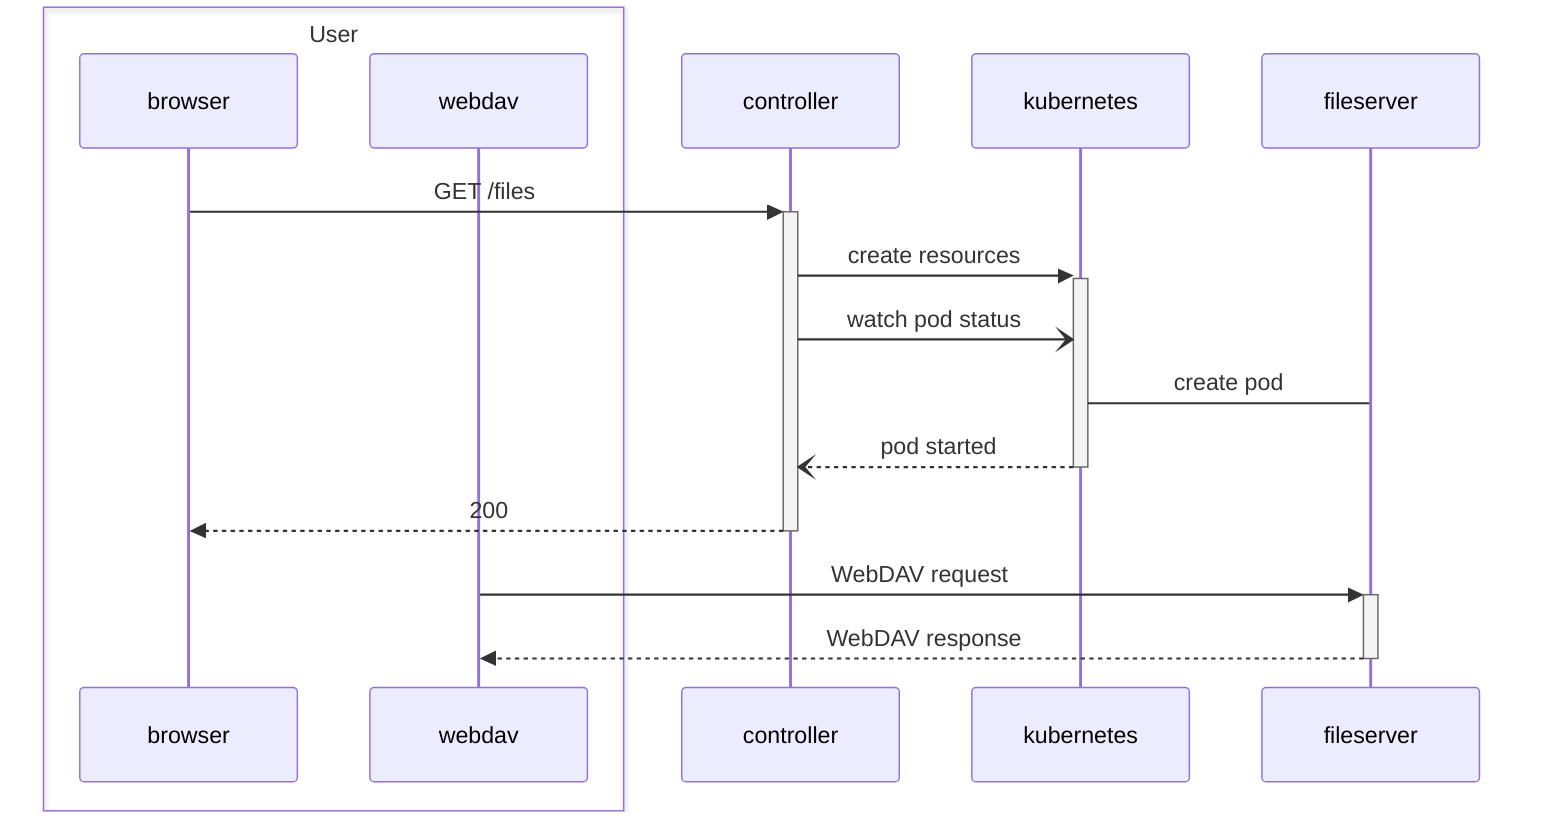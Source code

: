 sequenceDiagram
  box User
    participant browser
    participant webdav
  end
  participant controller
  participant kubernetes
  participant fileserver
  browser->>+controller: GET /files
  controller->>+kubernetes: create resources
  controller-)kubernetes: watch pod status
  kubernetes->fileserver: create pod
  kubernetes--)-controller: pod started
  controller-->>-browser: 200

  webdav->>+fileserver: WebDAV request
  fileserver-->>-webdav: WebDAV response